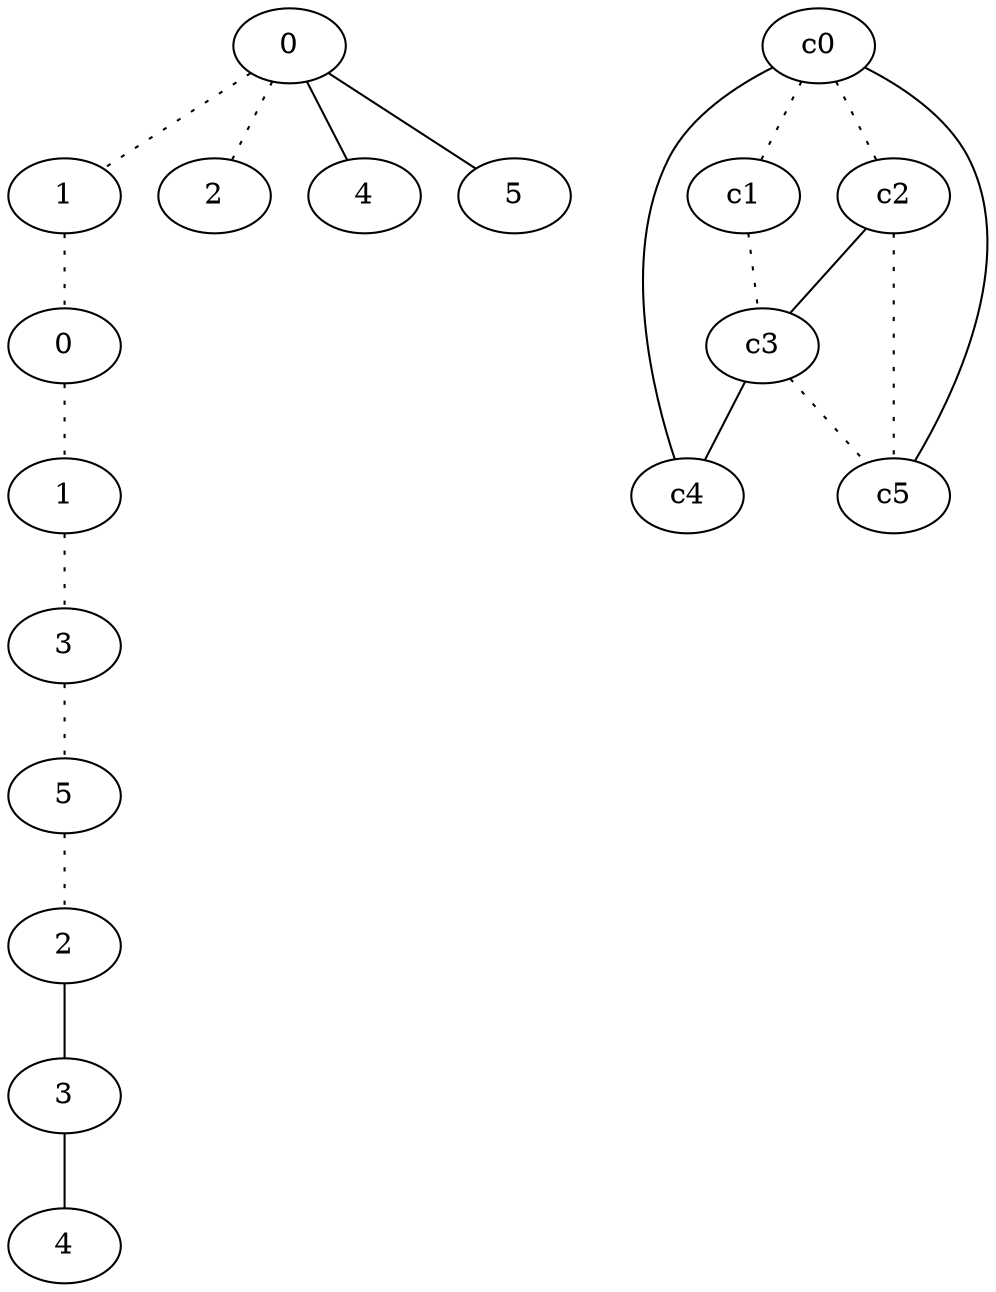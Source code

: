 graph {
a0[label=0];
a1[label=1];
a2[label=0];
a3[label=1];
a4[label=3];
a5[label=5];
a6[label=2];
a7[label=3];
a8[label=4];
a9[label=2];
a10[label=4];
a11[label=5];
a0 -- a1 [style=dotted];
a0 -- a9 [style=dotted];
a0 -- a10;
a0 -- a11;
a1 -- a2 [style=dotted];
a2 -- a3 [style=dotted];
a3 -- a4 [style=dotted];
a4 -- a5 [style=dotted];
a5 -- a6 [style=dotted];
a6 -- a7;
a7 -- a8;
c0 -- c1 [style=dotted];
c0 -- c2 [style=dotted];
c0 -- c4;
c0 -- c5;
c1 -- c3 [style=dotted];
c2 -- c3;
c2 -- c5 [style=dotted];
c3 -- c4;
c3 -- c5 [style=dotted];
}
